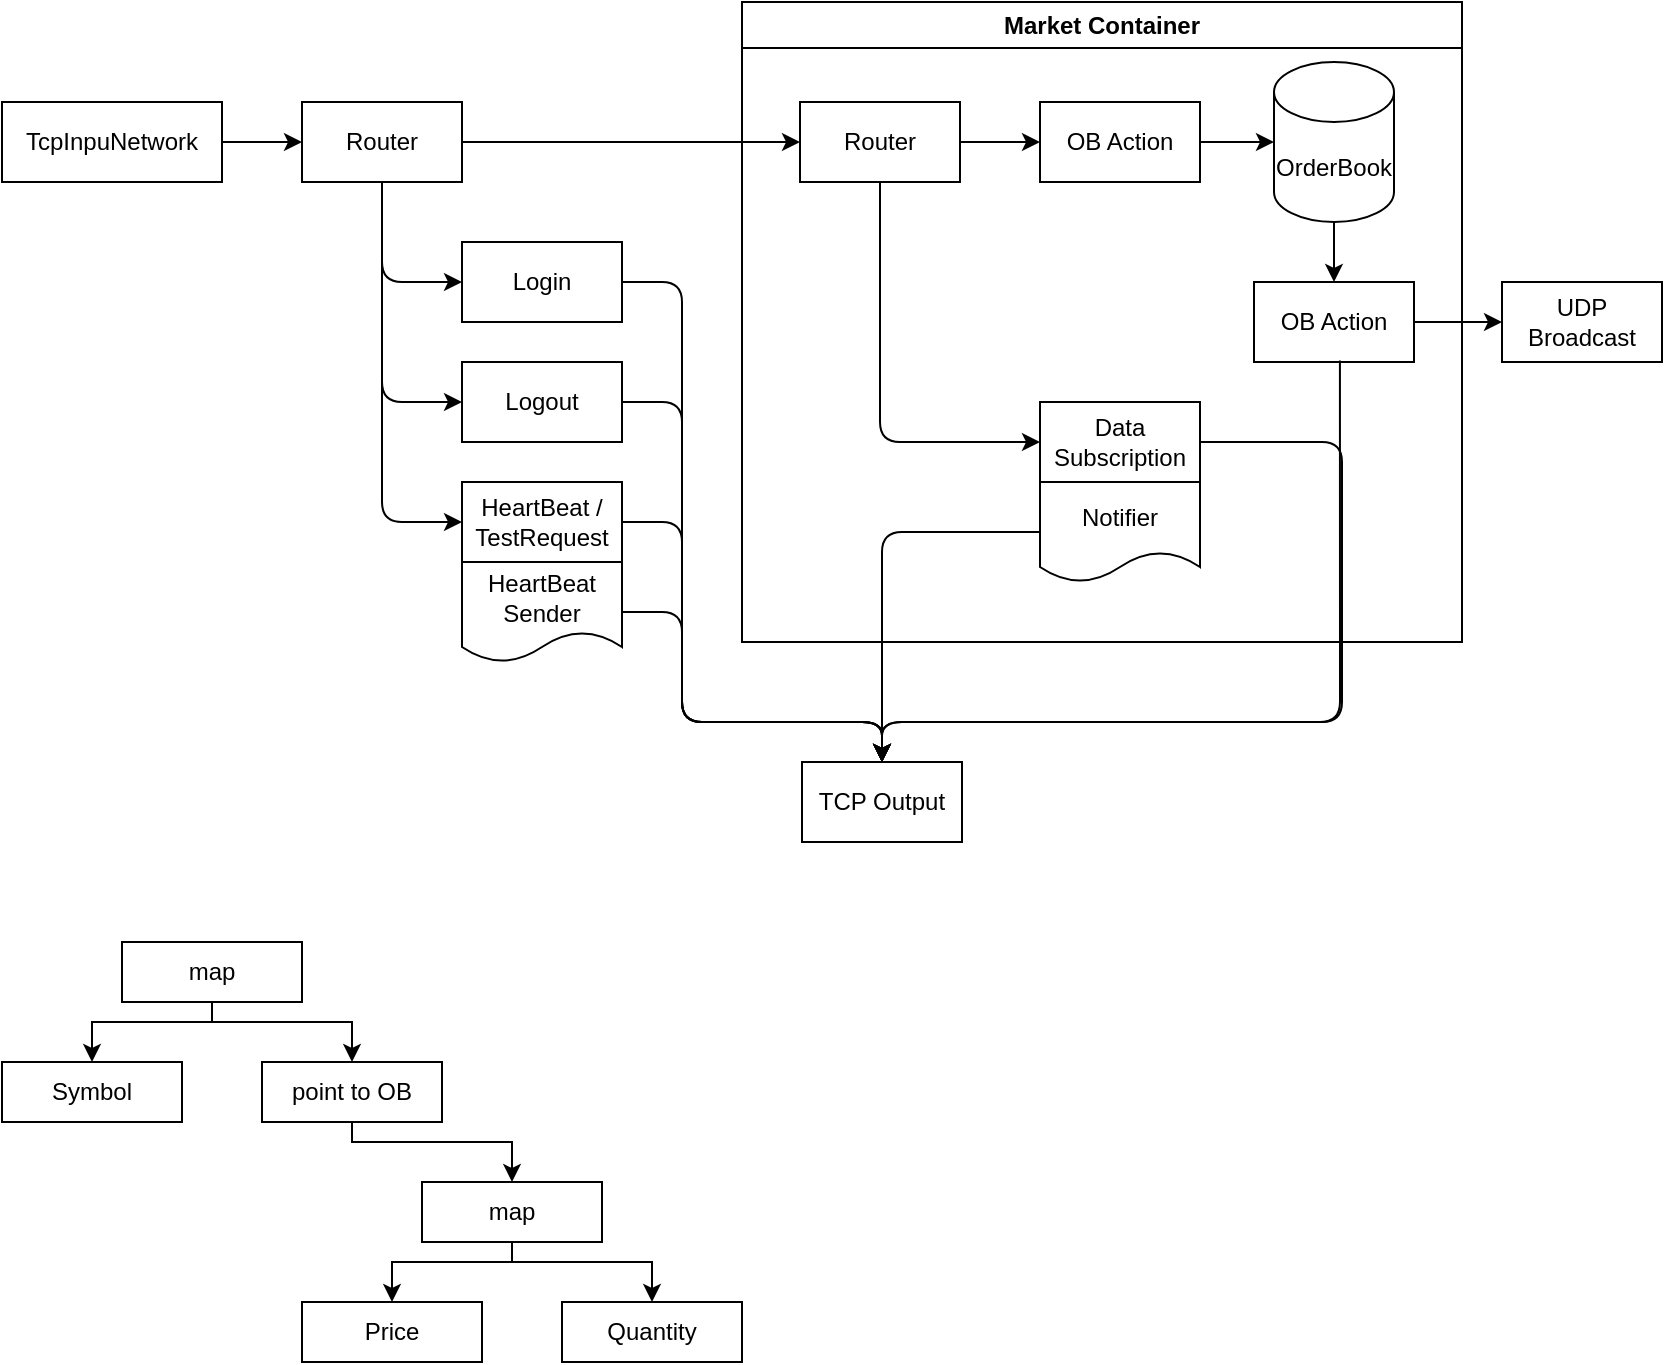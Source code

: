 <mxfile>
    <diagram name="Server Archi" id="QliAs5bY7yh-iNKk149F">
        <mxGraphModel dx="2628" dy="1187" grid="1" gridSize="10" guides="1" tooltips="1" connect="1" arrows="1" fold="1" page="1" pageScale="1" pageWidth="827" pageHeight="1169" math="0" shadow="0">
            <root>
                <mxCell id="0"/>
                <mxCell id="1" parent="0"/>
                <mxCell id="_r0_Bz44AWcb2XPC6RcE-79" value="Symbol" style="rounded=0;whiteSpace=wrap;html=1;" parent="1" vertex="1">
                    <mxGeometry x="40" y="570" width="90" height="30" as="geometry"/>
                </mxCell>
                <mxCell id="_r0_Bz44AWcb2XPC6RcE-83" style="edgeStyle=orthogonalEdgeStyle;rounded=0;orthogonalLoop=1;jettySize=auto;html=1;entryX=0.5;entryY=0;entryDx=0;entryDy=0;" parent="1" source="_r0_Bz44AWcb2XPC6RcE-81" target="_r0_Bz44AWcb2XPC6RcE-79" edge="1">
                    <mxGeometry relative="1" as="geometry">
                        <Array as="points">
                            <mxPoint x="145" y="550"/>
                            <mxPoint x="85" y="550"/>
                        </Array>
                    </mxGeometry>
                </mxCell>
                <mxCell id="_r0_Bz44AWcb2XPC6RcE-84" style="edgeStyle=orthogonalEdgeStyle;rounded=0;orthogonalLoop=1;jettySize=auto;html=1;entryX=0.5;entryY=0;entryDx=0;entryDy=0;" parent="1" source="_r0_Bz44AWcb2XPC6RcE-81" target="_r0_Bz44AWcb2XPC6RcE-82" edge="1">
                    <mxGeometry relative="1" as="geometry">
                        <Array as="points">
                            <mxPoint x="145" y="550"/>
                            <mxPoint x="215" y="550"/>
                        </Array>
                    </mxGeometry>
                </mxCell>
                <mxCell id="_r0_Bz44AWcb2XPC6RcE-81" value="map" style="rounded=0;whiteSpace=wrap;html=1;" parent="1" vertex="1">
                    <mxGeometry x="100" y="510" width="90" height="30" as="geometry"/>
                </mxCell>
                <mxCell id="_r0_Bz44AWcb2XPC6RcE-86" style="edgeStyle=orthogonalEdgeStyle;rounded=0;orthogonalLoop=1;jettySize=auto;html=1;" parent="1" source="_r0_Bz44AWcb2XPC6RcE-82" target="_r0_Bz44AWcb2XPC6RcE-85" edge="1">
                    <mxGeometry relative="1" as="geometry">
                        <Array as="points">
                            <mxPoint x="215" y="610"/>
                            <mxPoint x="295" y="610"/>
                        </Array>
                    </mxGeometry>
                </mxCell>
                <mxCell id="_r0_Bz44AWcb2XPC6RcE-82" value="point to OB" style="rounded=0;whiteSpace=wrap;html=1;" parent="1" vertex="1">
                    <mxGeometry x="170" y="570" width="90" height="30" as="geometry"/>
                </mxCell>
                <mxCell id="_r0_Bz44AWcb2XPC6RcE-89" style="edgeStyle=orthogonalEdgeStyle;rounded=0;orthogonalLoop=1;jettySize=auto;html=1;entryX=0.5;entryY=0;entryDx=0;entryDy=0;" parent="1" source="_r0_Bz44AWcb2XPC6RcE-85" target="_r0_Bz44AWcb2XPC6RcE-87" edge="1">
                    <mxGeometry relative="1" as="geometry">
                        <Array as="points">
                            <mxPoint x="295" y="670"/>
                            <mxPoint x="235" y="670"/>
                        </Array>
                    </mxGeometry>
                </mxCell>
                <mxCell id="_r0_Bz44AWcb2XPC6RcE-90" style="edgeStyle=orthogonalEdgeStyle;rounded=0;orthogonalLoop=1;jettySize=auto;html=1;entryX=0.5;entryY=0;entryDx=0;entryDy=0;" parent="1" source="_r0_Bz44AWcb2XPC6RcE-85" target="_r0_Bz44AWcb2XPC6RcE-88" edge="1">
                    <mxGeometry relative="1" as="geometry">
                        <Array as="points">
                            <mxPoint x="295" y="670"/>
                            <mxPoint x="365" y="670"/>
                        </Array>
                    </mxGeometry>
                </mxCell>
                <mxCell id="_r0_Bz44AWcb2XPC6RcE-85" value="map" style="rounded=0;whiteSpace=wrap;html=1;" parent="1" vertex="1">
                    <mxGeometry x="250" y="630" width="90" height="30" as="geometry"/>
                </mxCell>
                <mxCell id="_r0_Bz44AWcb2XPC6RcE-87" value="Price" style="rounded=0;whiteSpace=wrap;html=1;" parent="1" vertex="1">
                    <mxGeometry x="190" y="690" width="90" height="30" as="geometry"/>
                </mxCell>
                <mxCell id="_r0_Bz44AWcb2XPC6RcE-88" value="Quantity" style="rounded=0;whiteSpace=wrap;html=1;" parent="1" vertex="1">
                    <mxGeometry x="320" y="690" width="90" height="30" as="geometry"/>
                </mxCell>
                <mxCell id="2" value="TcpInpuNetwork" style="rounded=0;whiteSpace=wrap;html=1;" parent="1" vertex="1">
                    <mxGeometry x="40" y="90" width="110" height="40" as="geometry"/>
                </mxCell>
                <mxCell id="8" style="edgeStyle=none;html=1;entryX=0;entryY=0.5;entryDx=0;entryDy=0;" parent="1" source="3" target="5" edge="1">
                    <mxGeometry relative="1" as="geometry">
                        <Array as="points">
                            <mxPoint x="230" y="180"/>
                        </Array>
                    </mxGeometry>
                </mxCell>
                <mxCell id="9" style="edgeStyle=none;html=1;entryX=0;entryY=0.5;entryDx=0;entryDy=0;" parent="1" source="3" target="6" edge="1">
                    <mxGeometry relative="1" as="geometry">
                        <Array as="points">
                            <mxPoint x="230" y="240"/>
                        </Array>
                    </mxGeometry>
                </mxCell>
                <mxCell id="10" style="edgeStyle=none;html=1;entryX=0;entryY=0.5;entryDx=0;entryDy=0;" parent="1" source="3" target="7" edge="1">
                    <mxGeometry relative="1" as="geometry">
                        <Array as="points">
                            <mxPoint x="230" y="300"/>
                        </Array>
                    </mxGeometry>
                </mxCell>
                <mxCell id="15" style="edgeStyle=none;html=1;entryX=0;entryY=0.5;entryDx=0;entryDy=0;" parent="1" source="3" target="14" edge="1">
                    <mxGeometry relative="1" as="geometry"/>
                </mxCell>
                <mxCell id="3" value="Router" style="rounded=0;whiteSpace=wrap;html=1;" parent="1" vertex="1">
                    <mxGeometry x="190" y="90" width="80" height="40" as="geometry"/>
                </mxCell>
                <mxCell id="4" style="edgeStyle=none;html=1;entryX=0;entryY=0.5;entryDx=0;entryDy=0;" parent="1" source="2" target="3" edge="1">
                    <mxGeometry relative="1" as="geometry"/>
                </mxCell>
                <mxCell id="29" style="edgeStyle=none;html=1;entryX=0.5;entryY=0;entryDx=0;entryDy=0;" parent="1" source="5" target="27" edge="1">
                    <mxGeometry relative="1" as="geometry">
                        <Array as="points">
                            <mxPoint x="380" y="180"/>
                            <mxPoint x="380" y="400"/>
                            <mxPoint x="480" y="400"/>
                        </Array>
                    </mxGeometry>
                </mxCell>
                <mxCell id="5" value="Login" style="rounded=0;whiteSpace=wrap;html=1;" parent="1" vertex="1">
                    <mxGeometry x="270" y="160" width="80" height="40" as="geometry"/>
                </mxCell>
                <mxCell id="31" style="edgeStyle=none;html=1;entryX=0.5;entryY=0;entryDx=0;entryDy=0;" parent="1" source="6" target="27" edge="1">
                    <mxGeometry relative="1" as="geometry">
                        <Array as="points">
                            <mxPoint x="380" y="240"/>
                            <mxPoint x="380" y="400"/>
                            <mxPoint x="480" y="400"/>
                        </Array>
                    </mxGeometry>
                </mxCell>
                <mxCell id="6" value="Logout" style="rounded=0;whiteSpace=wrap;html=1;" parent="1" vertex="1">
                    <mxGeometry x="270" y="220" width="80" height="40" as="geometry"/>
                </mxCell>
                <mxCell id="30" style="edgeStyle=none;html=1;entryX=0.5;entryY=0;entryDx=0;entryDy=0;" parent="1" source="7" target="27" edge="1">
                    <mxGeometry relative="1" as="geometry">
                        <Array as="points">
                            <mxPoint x="380" y="300"/>
                            <mxPoint x="380" y="400"/>
                            <mxPoint x="480" y="400"/>
                        </Array>
                    </mxGeometry>
                </mxCell>
                <mxCell id="7" value="HeartBeat / TestRequest" style="rounded=0;whiteSpace=wrap;html=1;" parent="1" vertex="1">
                    <mxGeometry x="270" y="280" width="80" height="40" as="geometry"/>
                </mxCell>
                <mxCell id="32" style="edgeStyle=none;html=1;entryX=0.5;entryY=0;entryDx=0;entryDy=0;" parent="1" source="11" target="27" edge="1">
                    <mxGeometry relative="1" as="geometry">
                        <Array as="points">
                            <mxPoint x="380" y="345"/>
                            <mxPoint x="380" y="400"/>
                            <mxPoint x="480" y="400"/>
                        </Array>
                    </mxGeometry>
                </mxCell>
                <mxCell id="11" value="HeartBeat&lt;div&gt;Sender&lt;/div&gt;" style="shape=document;whiteSpace=wrap;html=1;boundedLbl=1;" parent="1" vertex="1">
                    <mxGeometry x="270" y="320" width="80" height="50" as="geometry"/>
                </mxCell>
                <mxCell id="13" value="Market Container" style="swimlane;whiteSpace=wrap;html=1;" parent="1" vertex="1">
                    <mxGeometry x="410" y="40" width="360" height="320" as="geometry"/>
                </mxCell>
                <mxCell id="22" style="edgeStyle=none;html=1;entryX=0;entryY=0.5;entryDx=0;entryDy=0;" parent="13" source="14" target="16" edge="1">
                    <mxGeometry relative="1" as="geometry"/>
                </mxCell>
                <mxCell id="24" style="edgeStyle=none;html=1;entryX=0;entryY=0.5;entryDx=0;entryDy=0;" parent="13" source="14" target="23" edge="1">
                    <mxGeometry relative="1" as="geometry">
                        <Array as="points">
                            <mxPoint x="69" y="220"/>
                        </Array>
                    </mxGeometry>
                </mxCell>
                <mxCell id="14" value="Router" style="rounded=0;whiteSpace=wrap;html=1;" parent="13" vertex="1">
                    <mxGeometry x="29" y="50" width="80" height="40" as="geometry"/>
                </mxCell>
                <mxCell id="16" value="OB Action" style="rounded=0;whiteSpace=wrap;html=1;" parent="13" vertex="1">
                    <mxGeometry x="149" y="50" width="80" height="40" as="geometry"/>
                </mxCell>
                <mxCell id="17" value="OB Action" style="rounded=0;whiteSpace=wrap;html=1;" parent="13" vertex="1">
                    <mxGeometry x="256" y="140" width="80" height="40" as="geometry"/>
                </mxCell>
                <mxCell id="20" style="edgeStyle=none;html=1;entryX=0.5;entryY=0;entryDx=0;entryDy=0;" parent="13" source="19" target="17" edge="1">
                    <mxGeometry relative="1" as="geometry"/>
                </mxCell>
                <mxCell id="19" value="OrderBook" style="shape=cylinder3;whiteSpace=wrap;html=1;boundedLbl=1;backgroundOutline=1;size=15;" parent="13" vertex="1">
                    <mxGeometry x="266" y="30" width="60" height="80" as="geometry"/>
                </mxCell>
                <mxCell id="21" style="edgeStyle=none;html=1;entryX=0;entryY=0.5;entryDx=0;entryDy=0;entryPerimeter=0;" parent="13" source="16" target="19" edge="1">
                    <mxGeometry relative="1" as="geometry"/>
                </mxCell>
                <mxCell id="23" value="Data Subscription" style="rounded=0;whiteSpace=wrap;html=1;" parent="13" vertex="1">
                    <mxGeometry x="149" y="200" width="80" height="40" as="geometry"/>
                </mxCell>
                <mxCell id="25" value="Notifier" style="shape=document;whiteSpace=wrap;html=1;boundedLbl=1;" parent="13" vertex="1">
                    <mxGeometry x="149" y="240" width="80" height="50" as="geometry"/>
                </mxCell>
                <mxCell id="27" value="TCP Output" style="rounded=0;whiteSpace=wrap;html=1;" parent="1" vertex="1">
                    <mxGeometry x="440" y="420" width="80" height="40" as="geometry"/>
                </mxCell>
                <mxCell id="28" value="UDP Broadcast" style="rounded=0;whiteSpace=wrap;html=1;" parent="1" vertex="1">
                    <mxGeometry x="790" y="180" width="80" height="40" as="geometry"/>
                </mxCell>
                <mxCell id="33" style="edgeStyle=none;html=1;entryX=0.5;entryY=0;entryDx=0;entryDy=0;" parent="1" source="25" target="27" edge="1">
                    <mxGeometry relative="1" as="geometry">
                        <Array as="points">
                            <mxPoint x="480" y="305"/>
                        </Array>
                    </mxGeometry>
                </mxCell>
                <mxCell id="34" style="edgeStyle=none;html=1;exitX=0.537;exitY=0.98;exitDx=0;exitDy=0;exitPerimeter=0;" parent="1" source="17" edge="1">
                    <mxGeometry relative="1" as="geometry">
                        <mxPoint x="480" y="420" as="targetPoint"/>
                        <Array as="points">
                            <mxPoint x="709" y="400"/>
                            <mxPoint x="480" y="400"/>
                        </Array>
                    </mxGeometry>
                </mxCell>
                <mxCell id="35" style="edgeStyle=none;html=1;" parent="1" source="17" target="28" edge="1">
                    <mxGeometry relative="1" as="geometry"/>
                </mxCell>
                <mxCell id="36" style="edgeStyle=none;html=1;entryX=0.5;entryY=0;entryDx=0;entryDy=0;" parent="1" source="23" target="27" edge="1">
                    <mxGeometry relative="1" as="geometry">
                        <Array as="points">
                            <mxPoint x="710" y="260"/>
                            <mxPoint x="710" y="400"/>
                            <mxPoint x="480" y="400"/>
                        </Array>
                    </mxGeometry>
                </mxCell>
            </root>
        </mxGraphModel>
    </diagram>
    <diagram id="FxYHZyQ7bRuk4HLrvgIp" name="Cleint Archi">
        <mxGraphModel dx="1778" dy="1187" grid="1" gridSize="10" guides="1" tooltips="1" connect="1" arrows="1" fold="1" page="1" pageScale="1" pageWidth="850" pageHeight="1100" math="0" shadow="0">
            <root>
                <mxCell id="0"/>
                <mxCell id="1" parent="0"/>
                <mxCell id="4U8PV5sscjntcz-mOdKl-1" value="Actual display data" style="rounded=0;whiteSpace=wrap;html=1;" vertex="1" parent="1">
                    <mxGeometry x="1171.5" y="290" width="85" height="40" as="geometry"/>
                </mxCell>
                <mxCell id="4U8PV5sscjntcz-mOdKl-2" value="Last update" style="rounded=0;whiteSpace=wrap;html=1;" vertex="1" parent="1">
                    <mxGeometry x="1336.5" y="290" width="85" height="40" as="geometry"/>
                </mxCell>
                <mxCell id="4U8PV5sscjntcz-mOdKl-3" style="edgeStyle=orthogonalEdgeStyle;rounded=0;orthogonalLoop=1;jettySize=auto;html=1;entryX=1;entryY=0.5;entryDx=0;entryDy=0;" edge="1" parent="1" source="4U8PV5sscjntcz-mOdKl-5" target="4U8PV5sscjntcz-mOdKl-1">
                    <mxGeometry relative="1" as="geometry"/>
                </mxCell>
                <mxCell id="4U8PV5sscjntcz-mOdKl-4" style="edgeStyle=orthogonalEdgeStyle;rounded=0;orthogonalLoop=1;jettySize=auto;html=1;entryX=0;entryY=0.5;entryDx=0;entryDy=0;" edge="1" parent="1" source="4U8PV5sscjntcz-mOdKl-5" target="4U8PV5sscjntcz-mOdKl-2">
                    <mxGeometry relative="1" as="geometry">
                        <Array as="points">
                            <mxPoint x="1296.5" y="390.0"/>
                            <mxPoint x="1296.5" y="310"/>
                        </Array>
                    </mxGeometry>
                </mxCell>
                <mxCell id="4U8PV5sscjntcz-mOdKl-5" value="FullRefresh" style="rounded=0;whiteSpace=wrap;html=1;" vertex="1" parent="1">
                    <mxGeometry x="1336.5" y="370" width="85" height="40" as="geometry"/>
                </mxCell>
                <mxCell id="4U8PV5sscjntcz-mOdKl-6" style="edgeStyle=orthogonalEdgeStyle;rounded=0;orthogonalLoop=1;jettySize=auto;html=1;entryX=0;entryY=0.5;entryDx=0;entryDy=0;" edge="1" parent="1" source="4U8PV5sscjntcz-mOdKl-7" target="4U8PV5sscjntcz-mOdKl-1">
                    <mxGeometry relative="1" as="geometry">
                        <Array as="points">
                            <mxPoint x="1116.5" y="310"/>
                        </Array>
                    </mxGeometry>
                </mxCell>
                <mxCell id="4U8PV5sscjntcz-mOdKl-7" value="UDP Ouput" style="rounded=0;whiteSpace=wrap;html=1;" vertex="1" parent="1">
                    <mxGeometry x="1076.5" y="220" width="85" height="40" as="geometry"/>
                </mxCell>
                <mxCell id="4U8PV5sscjntcz-mOdKl-8" value="UDPPackage&lt;br&gt;+/-" style="rounded=0;whiteSpace=wrap;html=1;" vertex="1" parent="1">
                    <mxGeometry x="994.25" y="330" width="91.5" height="30" as="geometry"/>
                </mxCell>
                <mxCell id="4U8PV5sscjntcz-mOdKl-9" value="" style="endArrow=none;dashed=1;html=1;rounded=0;exitX=1;exitY=0;exitDx=0;exitDy=0;" edge="1" parent="1" source="4U8PV5sscjntcz-mOdKl-8">
                    <mxGeometry width="50" height="50" relative="1" as="geometry">
                        <mxPoint x="1296.5" y="310" as="sourcePoint"/>
                        <mxPoint x="1116.5" y="310" as="targetPoint"/>
                    </mxGeometry>
                </mxCell>
                <mxCell id="4U8PV5sscjntcz-mOdKl-10" value="Actual display data" style="rounded=0;whiteSpace=wrap;html=1;" vertex="1" parent="1">
                    <mxGeometry x="1167.25" y="530" width="85" height="40" as="geometry"/>
                </mxCell>
                <mxCell id="4U8PV5sscjntcz-mOdKl-11" style="edgeStyle=orthogonalEdgeStyle;rounded=0;orthogonalLoop=1;jettySize=auto;html=1;entryX=1;entryY=0.5;entryDx=0;entryDy=0;" edge="1" parent="1" source="4U8PV5sscjntcz-mOdKl-12" target="4U8PV5sscjntcz-mOdKl-10">
                    <mxGeometry relative="1" as="geometry"/>
                </mxCell>
                <mxCell id="4U8PV5sscjntcz-mOdKl-12" value="Last update" style="rounded=0;whiteSpace=wrap;html=1;" vertex="1" parent="1">
                    <mxGeometry x="1332.25" y="530" width="85" height="40" as="geometry"/>
                </mxCell>
                <mxCell id="4U8PV5sscjntcz-mOdKl-13" style="edgeStyle=orthogonalEdgeStyle;rounded=0;orthogonalLoop=1;jettySize=auto;html=1;entryX=0.5;entryY=1;entryDx=0;entryDy=0;" edge="1" parent="1" source="4U8PV5sscjntcz-mOdKl-14" target="4U8PV5sscjntcz-mOdKl-12">
                    <mxGeometry relative="1" as="geometry"/>
                </mxCell>
                <mxCell id="4U8PV5sscjntcz-mOdKl-14" value="IncrRefresh" style="rounded=0;whiteSpace=wrap;html=1;" vertex="1" parent="1">
                    <mxGeometry x="1332.25" y="610" width="85" height="40" as="geometry"/>
                </mxCell>
                <mxCell id="4U8PV5sscjntcz-mOdKl-15" style="edgeStyle=orthogonalEdgeStyle;rounded=0;orthogonalLoop=1;jettySize=auto;html=1;entryX=0;entryY=0.5;entryDx=0;entryDy=0;" edge="1" parent="1" source="4U8PV5sscjntcz-mOdKl-16" target="4U8PV5sscjntcz-mOdKl-10">
                    <mxGeometry relative="1" as="geometry">
                        <Array as="points">
                            <mxPoint x="1112.25" y="550"/>
                        </Array>
                    </mxGeometry>
                </mxCell>
                <mxCell id="4U8PV5sscjntcz-mOdKl-16" value="UDP Ouput" style="rounded=0;whiteSpace=wrap;html=1;" vertex="1" parent="1">
                    <mxGeometry x="1072.25" y="460" width="85" height="40" as="geometry"/>
                </mxCell>
                <mxCell id="4U8PV5sscjntcz-mOdKl-17" value="UDPPackage&lt;br&gt;+/-" style="rounded=0;whiteSpace=wrap;html=1;" vertex="1" parent="1">
                    <mxGeometry x="990" y="570" width="91.5" height="30" as="geometry"/>
                </mxCell>
                <mxCell id="4U8PV5sscjntcz-mOdKl-18" value="" style="endArrow=none;dashed=1;html=1;rounded=0;exitX=1;exitY=0;exitDx=0;exitDy=0;" edge="1" parent="1" source="4U8PV5sscjntcz-mOdKl-17">
                    <mxGeometry width="50" height="50" relative="1" as="geometry">
                        <mxPoint x="1292.25" y="550" as="sourcePoint"/>
                        <mxPoint x="1112.25" y="550" as="targetPoint"/>
                    </mxGeometry>
                </mxCell>
                <mxCell id="4U8PV5sscjntcz-mOdKl-19" value="overwrite data" style="rounded=0;whiteSpace=wrap;html=1;" vertex="1" parent="1">
                    <mxGeometry x="1212.25" y="590" width="90" height="30" as="geometry"/>
                </mxCell>
                <mxCell id="4U8PV5sscjntcz-mOdKl-20" value="" style="endArrow=none;dashed=1;html=1;rounded=0;exitX=0.5;exitY=0;exitDx=0;exitDy=0;" edge="1" parent="1" source="4U8PV5sscjntcz-mOdKl-19">
                    <mxGeometry width="50" height="50" relative="1" as="geometry">
                        <mxPoint x="1292.25" y="390" as="sourcePoint"/>
                        <mxPoint x="1292.25" y="550" as="targetPoint"/>
                    </mxGeometry>
                </mxCell>
                <mxCell id="4U8PV5sscjntcz-mOdKl-21" value="Addition data" style="rounded=0;whiteSpace=wrap;html=1;" vertex="1" parent="1">
                    <mxGeometry x="1472.25" y="570" width="90" height="30" as="geometry"/>
                </mxCell>
                <mxCell id="4U8PV5sscjntcz-mOdKl-22" value="" style="endArrow=none;dashed=1;html=1;rounded=0;entryX=0;entryY=0.5;entryDx=0;entryDy=0;" edge="1" parent="1" target="4U8PV5sscjntcz-mOdKl-21">
                    <mxGeometry width="50" height="50" relative="1" as="geometry">
                        <mxPoint x="1372.25" y="590" as="sourcePoint"/>
                        <mxPoint x="1342.25" y="340" as="targetPoint"/>
                    </mxGeometry>
                </mxCell>
                <mxCell id="4U8PV5sscjntcz-mOdKl-23" value="overwrite data" style="rounded=0;whiteSpace=wrap;html=1;" vertex="1" parent="1">
                    <mxGeometry x="1250" y="230" width="90" height="30" as="geometry"/>
                </mxCell>
                <mxCell id="4U8PV5sscjntcz-mOdKl-24" value="" style="endArrow=none;dashed=1;html=1;rounded=0;entryX=0.5;entryY=1;entryDx=0;entryDy=0;" edge="1" parent="1" target="4U8PV5sscjntcz-mOdKl-23">
                    <mxGeometry width="50" height="50" relative="1" as="geometry">
                        <mxPoint x="1296.5" y="310" as="sourcePoint"/>
                        <mxPoint x="1346.5" y="260" as="targetPoint"/>
                    </mxGeometry>
                </mxCell>
            </root>
        </mxGraphModel>
    </diagram>
    <diagram id="dHrWk9i8Ey09hRomPFAS" name="IPC protocol">
        <mxGraphModel dx="2628" dy="1187" grid="1" gridSize="10" guides="1" tooltips="1" connect="1" arrows="1" fold="1" page="1" pageScale="1" pageWidth="850" pageHeight="1100" math="0" shadow="0">
            <root>
                <mxCell id="0"/>
                <mxCell id="1" parent="0"/>
                <mxCell id="jRHrDj-3fWkT2ZH8sRdO-1" value="" style="endArrow=none;html=1;" edge="1" parent="1">
                    <mxGeometry width="50" height="50" relative="1" as="geometry">
                        <mxPoint x="160" y="530" as="sourcePoint"/>
                        <mxPoint x="160" y="70" as="targetPoint"/>
                    </mxGeometry>
                </mxCell>
                <mxCell id="jRHrDj-3fWkT2ZH8sRdO-2" value="" style="endArrow=none;html=1;" edge="1" parent="1">
                    <mxGeometry width="50" height="50" relative="1" as="geometry">
                        <mxPoint x="320" y="530" as="sourcePoint"/>
                        <mxPoint x="320" y="70" as="targetPoint"/>
                    </mxGeometry>
                </mxCell>
                <mxCell id="jRHrDj-3fWkT2ZH8sRdO-3" value="" style="endArrow=none;html=1;" edge="1" parent="1">
                    <mxGeometry width="50" height="50" relative="1" as="geometry">
                        <mxPoint x="480" y="530" as="sourcePoint"/>
                        <mxPoint x="480" y="70" as="targetPoint"/>
                    </mxGeometry>
                </mxCell>
                <mxCell id="jRHrDj-3fWkT2ZH8sRdO-4" value="Client Front" style="text;strokeColor=none;fillColor=none;align=center;verticalAlign=middle;spacingLeft=4;spacingRight=4;overflow=hidden;points=[[0,0.5],[1,0.5]];portConstraint=eastwest;rotatable=0;whiteSpace=wrap;html=1;" vertex="1" parent="1">
                    <mxGeometry x="120" y="40" width="80" height="30" as="geometry"/>
                </mxCell>
                <mxCell id="jRHrDj-3fWkT2ZH8sRdO-5" value="Client Back" style="text;strokeColor=none;fillColor=none;align=center;verticalAlign=middle;spacingLeft=4;spacingRight=4;overflow=hidden;points=[[0,0.5],[1,0.5]];portConstraint=eastwest;rotatable=0;whiteSpace=wrap;html=1;" vertex="1" parent="1">
                    <mxGeometry x="280" y="40" width="80" height="30" as="geometry"/>
                </mxCell>
                <mxCell id="jRHrDj-3fWkT2ZH8sRdO-6" value="Server" style="text;strokeColor=none;fillColor=none;align=center;verticalAlign=middle;spacingLeft=4;spacingRight=4;overflow=hidden;points=[[0,0.5],[1,0.5]];portConstraint=eastwest;rotatable=0;whiteSpace=wrap;html=1;" vertex="1" parent="1">
                    <mxGeometry x="450" y="40" width="80" height="30" as="geometry"/>
                </mxCell>
                <mxCell id="jRHrDj-3fWkT2ZH8sRdO-7" value="FIX" style="shape=process;whiteSpace=wrap;html=1;backgroundOutline=1;" vertex="1" parent="1">
                    <mxGeometry x="330" y="70" width="140" height="30" as="geometry"/>
                </mxCell>
                <mxCell id="jRHrDj-3fWkT2ZH8sRdO-8" value="IPC" style="shape=process;whiteSpace=wrap;html=1;backgroundOutline=1;" vertex="1" parent="1">
                    <mxGeometry x="170" y="70" width="140" height="30" as="geometry"/>
                </mxCell>
                <mxCell id="jRHrDj-3fWkT2ZH8sRdO-9" value="Login Form" style="rounded=0;whiteSpace=wrap;html=1;" vertex="1" parent="1">
                    <mxGeometry x="100" y="110" width="120" height="30" as="geometry"/>
                </mxCell>
                <mxCell id="jRHrDj-3fWkT2ZH8sRdO-10" value="OnSubmit" style="shape=process;whiteSpace=wrap;html=1;backgroundOutline=1;" vertex="1" parent="1">
                    <mxGeometry x="40" y="150" width="120" height="40" as="geometry"/>
                </mxCell>
                <mxCell id="jRHrDj-3fWkT2ZH8sRdO-11" value="" style="endArrow=classic;dashed=1;html=1;dashPattern=1 3;strokeWidth=2;exitX=1;exitY=0.5;exitDx=0;exitDy=0;endFill=1;" edge="1" parent="1" source="jRHrDj-3fWkT2ZH8sRdO-10">
                    <mxGeometry width="50" height="50" relative="1" as="geometry">
                        <mxPoint x="1300" y="30" as="sourcePoint"/>
                        <mxPoint x="320" y="170" as="targetPoint"/>
                    </mxGeometry>
                </mxCell>
                <mxCell id="jRHrDj-3fWkT2ZH8sRdO-12" value="Initiate connection" style="text;html=1;align=center;verticalAlign=middle;whiteSpace=wrap;rounded=0;" vertex="1" parent="1">
                    <mxGeometry x="185" y="170" width="105" height="30" as="geometry"/>
                </mxCell>
                <mxCell id="jRHrDj-3fWkT2ZH8sRdO-13" value="" style="endArrow=classic;html=1;" edge="1" parent="1">
                    <mxGeometry width="50" height="50" relative="1" as="geometry">
                        <mxPoint x="320" y="230" as="sourcePoint"/>
                        <mxPoint x="160" y="230" as="targetPoint"/>
                    </mxGeometry>
                </mxCell>
                <mxCell id="jRHrDj-3fWkT2ZH8sRdO-14" value="" style="endArrow=classic;dashed=1;html=1;dashPattern=1 3;strokeWidth=2;exitX=1;exitY=0.5;exitDx=0;exitDy=0;endFill=1;" edge="1" parent="1">
                    <mxGeometry width="50" height="50" relative="1" as="geometry">
                        <mxPoint x="320" y="200" as="sourcePoint"/>
                        <mxPoint x="480" y="200" as="targetPoint"/>
                    </mxGeometry>
                </mxCell>
                <mxCell id="jRHrDj-3fWkT2ZH8sRdO-15" value="Initiate connection" style="text;html=1;align=center;verticalAlign=middle;whiteSpace=wrap;rounded=0;" vertex="1" parent="1">
                    <mxGeometry x="345" y="200" width="105" height="30" as="geometry"/>
                </mxCell>
                <mxCell id="jRHrDj-3fWkT2ZH8sRdO-16" value="Start" style="shape=process;whiteSpace=wrap;html=1;backgroundOutline=1;" vertex="1" parent="1">
                    <mxGeometry x="275" y="270" width="90" height="35" as="geometry"/>
                </mxCell>
                <mxCell id="jRHrDj-3fWkT2ZH8sRdO-17" value="Status notification:&lt;div&gt;Initialized&lt;/div&gt;" style="text;html=1;align=center;verticalAlign=middle;whiteSpace=wrap;rounded=0;" vertex="1" parent="1">
                    <mxGeometry x="180" y="230" width="120" height="30" as="geometry"/>
                </mxCell>
                <mxCell id="jRHrDj-3fWkT2ZH8sRdO-18" value="" style="endArrow=classic;html=1;" edge="1" parent="1">
                    <mxGeometry width="50" height="50" relative="1" as="geometry">
                        <mxPoint x="320" y="330" as="sourcePoint"/>
                        <mxPoint x="160" y="330" as="targetPoint"/>
                    </mxGeometry>
                </mxCell>
                <mxCell id="jRHrDj-3fWkT2ZH8sRdO-19" value="Status notification:&lt;div&gt;Running&lt;/div&gt;" style="text;html=1;align=center;verticalAlign=middle;whiteSpace=wrap;rounded=0;" vertex="1" parent="1">
                    <mxGeometry x="177.5" y="330" width="120" height="30" as="geometry"/>
                </mxCell>
                <mxCell id="jRHrDj-3fWkT2ZH8sRdO-20" value="" style="endArrow=classic;html=1;" edge="1" parent="1">
                    <mxGeometry width="50" height="50" relative="1" as="geometry">
                        <mxPoint x="160" y="390" as="sourcePoint"/>
                        <mxPoint x="320" y="390" as="targetPoint"/>
                    </mxGeometry>
                </mxCell>
                <mxCell id="jRHrDj-3fWkT2ZH8sRdO-21" value="Logon request" style="text;html=1;align=center;verticalAlign=middle;whiteSpace=wrap;rounded=0;" vertex="1" parent="1">
                    <mxGeometry x="177.5" y="390" width="120" height="30" as="geometry"/>
                </mxCell>
                <mxCell id="jRHrDj-3fWkT2ZH8sRdO-22" value="" style="endArrow=classic;html=1;" edge="1" parent="1">
                    <mxGeometry width="50" height="50" relative="1" as="geometry">
                        <mxPoint x="320" y="410" as="sourcePoint"/>
                        <mxPoint x="480" y="410" as="targetPoint"/>
                    </mxGeometry>
                </mxCell>
                <mxCell id="jRHrDj-3fWkT2ZH8sRdO-23" value="Logon request" style="text;html=1;align=center;verticalAlign=middle;whiteSpace=wrap;rounded=0;" vertex="1" parent="1">
                    <mxGeometry x="337.5" y="410" width="120" height="30" as="geometry"/>
                </mxCell>
                <mxCell id="jRHrDj-3fWkT2ZH8sRdO-24" value="" style="endArrow=classic;html=1;" edge="1" parent="1">
                    <mxGeometry width="50" height="50" relative="1" as="geometry">
                        <mxPoint x="480" y="450" as="sourcePoint"/>
                        <mxPoint x="320" y="450" as="targetPoint"/>
                    </mxGeometry>
                </mxCell>
                <mxCell id="jRHrDj-3fWkT2ZH8sRdO-25" value="Logon reply" style="text;html=1;align=center;verticalAlign=middle;whiteSpace=wrap;rounded=0;" vertex="1" parent="1">
                    <mxGeometry x="340" y="450" width="120" height="30" as="geometry"/>
                </mxCell>
                <mxCell id="jRHrDj-3fWkT2ZH8sRdO-26" value="" style="endArrow=classic;html=1;" edge="1" parent="1">
                    <mxGeometry width="50" height="50" relative="1" as="geometry">
                        <mxPoint x="320" y="470" as="sourcePoint"/>
                        <mxPoint x="160" y="470" as="targetPoint"/>
                    </mxGeometry>
                </mxCell>
                <mxCell id="jRHrDj-3fWkT2ZH8sRdO-27" value="Logon reply" style="text;html=1;align=center;verticalAlign=middle;whiteSpace=wrap;rounded=0;" vertex="1" parent="1">
                    <mxGeometry x="177.5" y="470" width="120" height="30" as="geometry"/>
                </mxCell>
            </root>
        </mxGraphModel>
    </diagram>
</mxfile>
